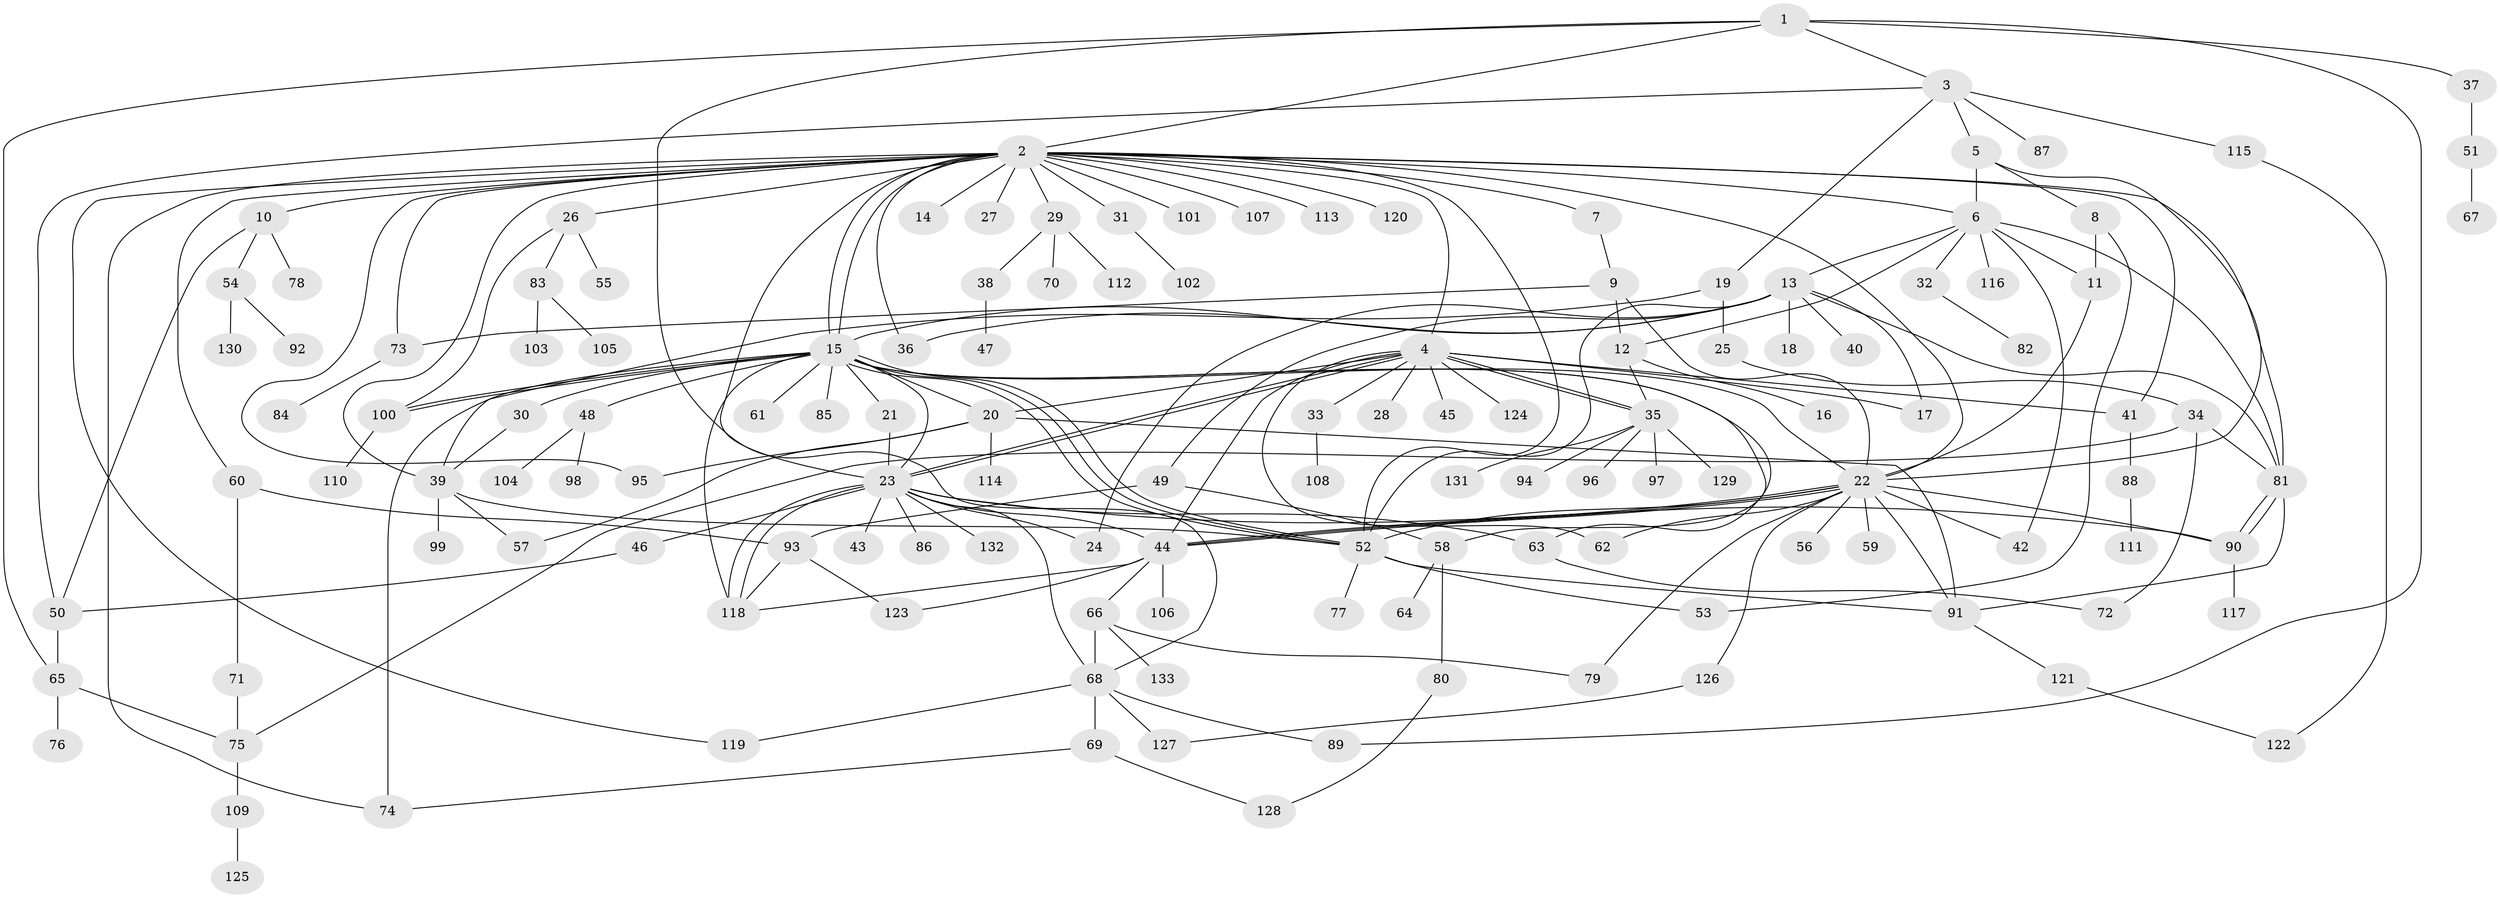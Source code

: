 // coarse degree distribution, {6: 0.02127659574468085, 26: 0.010638297872340425, 5: 0.0425531914893617, 11: 0.010638297872340425, 4: 0.0851063829787234, 7: 0.05319148936170213, 2: 0.24468085106382978, 3: 0.13829787234042554, 9: 0.031914893617021274, 1: 0.3404255319148936, 15: 0.010638297872340425, 13: 0.010638297872340425}
// Generated by graph-tools (version 1.1) at 2025/50/03/04/25 22:50:37]
// undirected, 133 vertices, 205 edges
graph export_dot {
  node [color=gray90,style=filled];
  1;
  2;
  3;
  4;
  5;
  6;
  7;
  8;
  9;
  10;
  11;
  12;
  13;
  14;
  15;
  16;
  17;
  18;
  19;
  20;
  21;
  22;
  23;
  24;
  25;
  26;
  27;
  28;
  29;
  30;
  31;
  32;
  33;
  34;
  35;
  36;
  37;
  38;
  39;
  40;
  41;
  42;
  43;
  44;
  45;
  46;
  47;
  48;
  49;
  50;
  51;
  52;
  53;
  54;
  55;
  56;
  57;
  58;
  59;
  60;
  61;
  62;
  63;
  64;
  65;
  66;
  67;
  68;
  69;
  70;
  71;
  72;
  73;
  74;
  75;
  76;
  77;
  78;
  79;
  80;
  81;
  82;
  83;
  84;
  85;
  86;
  87;
  88;
  89;
  90;
  91;
  92;
  93;
  94;
  95;
  96;
  97;
  98;
  99;
  100;
  101;
  102;
  103;
  104;
  105;
  106;
  107;
  108;
  109;
  110;
  111;
  112;
  113;
  114;
  115;
  116;
  117;
  118;
  119;
  120;
  121;
  122;
  123;
  124;
  125;
  126;
  127;
  128;
  129;
  130;
  131;
  132;
  133;
  1 -- 2;
  1 -- 3;
  1 -- 37;
  1 -- 65;
  1 -- 68;
  1 -- 89;
  2 -- 4;
  2 -- 6;
  2 -- 7;
  2 -- 10;
  2 -- 14;
  2 -- 15;
  2 -- 15;
  2 -- 22;
  2 -- 23;
  2 -- 26;
  2 -- 27;
  2 -- 29;
  2 -- 31;
  2 -- 36;
  2 -- 39;
  2 -- 41;
  2 -- 52;
  2 -- 60;
  2 -- 73;
  2 -- 74;
  2 -- 81;
  2 -- 95;
  2 -- 101;
  2 -- 107;
  2 -- 113;
  2 -- 119;
  2 -- 120;
  3 -- 5;
  3 -- 19;
  3 -- 50;
  3 -- 87;
  3 -- 115;
  4 -- 17;
  4 -- 20;
  4 -- 23;
  4 -- 23;
  4 -- 28;
  4 -- 33;
  4 -- 35;
  4 -- 35;
  4 -- 41;
  4 -- 44;
  4 -- 45;
  4 -- 62;
  4 -- 124;
  5 -- 6;
  5 -- 8;
  5 -- 22;
  6 -- 11;
  6 -- 12;
  6 -- 13;
  6 -- 32;
  6 -- 42;
  6 -- 81;
  6 -- 116;
  7 -- 9;
  8 -- 11;
  8 -- 53;
  9 -- 12;
  9 -- 22;
  9 -- 73;
  10 -- 50;
  10 -- 54;
  10 -- 78;
  11 -- 22;
  12 -- 16;
  12 -- 35;
  13 -- 15;
  13 -- 17;
  13 -- 18;
  13 -- 24;
  13 -- 36;
  13 -- 40;
  13 -- 49;
  13 -- 52;
  13 -- 81;
  15 -- 20;
  15 -- 21;
  15 -- 22;
  15 -- 23;
  15 -- 30;
  15 -- 48;
  15 -- 52;
  15 -- 52;
  15 -- 52;
  15 -- 58;
  15 -- 61;
  15 -- 63;
  15 -- 74;
  15 -- 85;
  15 -- 100;
  15 -- 100;
  15 -- 118;
  19 -- 25;
  19 -- 39;
  20 -- 57;
  20 -- 91;
  20 -- 95;
  20 -- 114;
  21 -- 23;
  22 -- 42;
  22 -- 44;
  22 -- 44;
  22 -- 44;
  22 -- 52;
  22 -- 56;
  22 -- 59;
  22 -- 62;
  22 -- 79;
  22 -- 90;
  22 -- 91;
  22 -- 126;
  23 -- 24;
  23 -- 43;
  23 -- 44;
  23 -- 46;
  23 -- 63;
  23 -- 68;
  23 -- 86;
  23 -- 90;
  23 -- 118;
  23 -- 118;
  23 -- 132;
  25 -- 34;
  26 -- 55;
  26 -- 83;
  26 -- 100;
  29 -- 38;
  29 -- 70;
  29 -- 112;
  30 -- 39;
  31 -- 102;
  32 -- 82;
  33 -- 108;
  34 -- 72;
  34 -- 75;
  34 -- 81;
  35 -- 94;
  35 -- 96;
  35 -- 97;
  35 -- 129;
  35 -- 131;
  37 -- 51;
  38 -- 47;
  39 -- 52;
  39 -- 57;
  39 -- 99;
  41 -- 88;
  44 -- 66;
  44 -- 106;
  44 -- 118;
  44 -- 123;
  46 -- 50;
  48 -- 98;
  48 -- 104;
  49 -- 58;
  49 -- 93;
  50 -- 65;
  51 -- 67;
  52 -- 53;
  52 -- 77;
  52 -- 91;
  54 -- 92;
  54 -- 130;
  58 -- 64;
  58 -- 80;
  60 -- 71;
  60 -- 93;
  63 -- 72;
  65 -- 75;
  65 -- 76;
  66 -- 68;
  66 -- 79;
  66 -- 133;
  68 -- 69;
  68 -- 89;
  68 -- 119;
  68 -- 127;
  69 -- 74;
  69 -- 128;
  71 -- 75;
  73 -- 84;
  75 -- 109;
  80 -- 128;
  81 -- 90;
  81 -- 90;
  81 -- 91;
  83 -- 103;
  83 -- 105;
  88 -- 111;
  90 -- 117;
  91 -- 121;
  93 -- 118;
  93 -- 123;
  100 -- 110;
  109 -- 125;
  115 -- 122;
  121 -- 122;
  126 -- 127;
}
